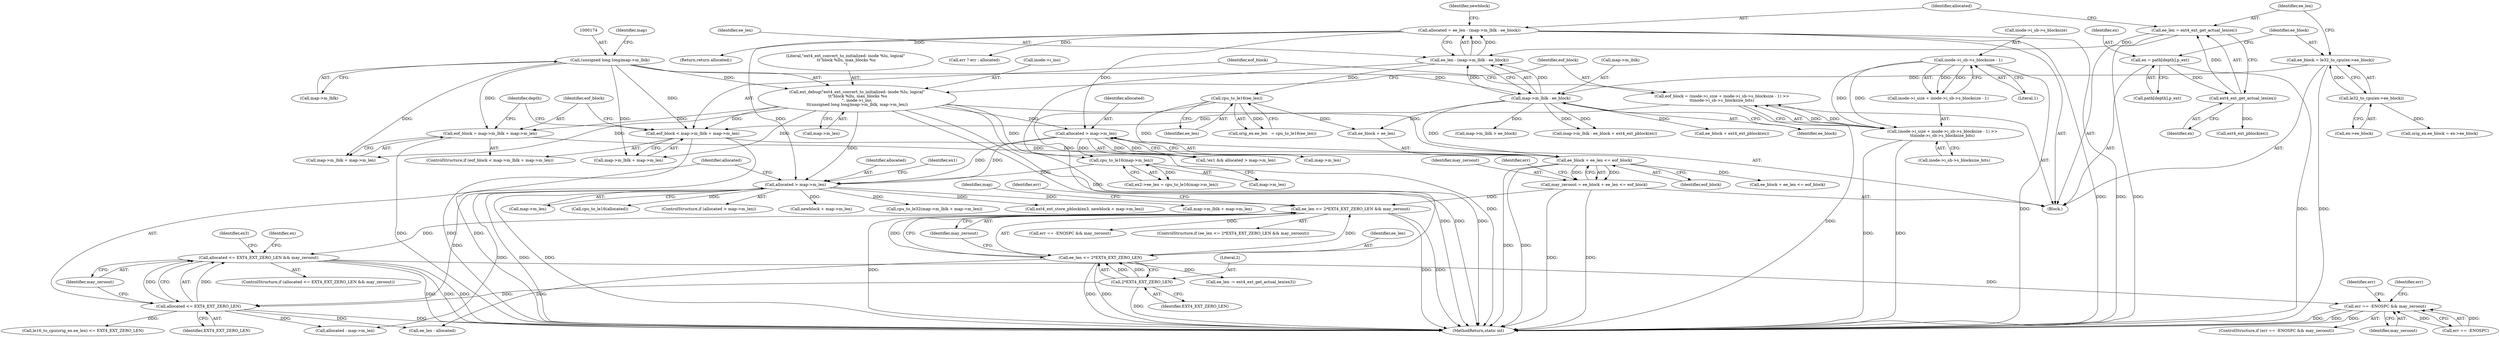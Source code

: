 digraph "1_linux_667eff35a1f56fa74ce98a0c7c29a40adc1ba4e3@API" {
"1000402" [label="(Call,allocated <= EXT4_EXT_ZERO_LEN && may_zeroout)"];
"1000403" [label="(Call,allocated <= EXT4_EXT_ZERO_LEN)"];
"1000394" [label="(Call,allocated > map->m_len)"];
"1000247" [label="(Call,allocated = ee_len - (map->m_lblk - ee_block))"];
"1000249" [label="(Call,ee_len - (map->m_lblk - ee_block))"];
"1000243" [label="(Call,ee_len = ext4_ext_get_actual_len(ex))"];
"1000245" [label="(Call,ext4_ext_get_actual_len(ex))"];
"1000230" [label="(Call,ex = path[depth].p_ext)"];
"1000251" [label="(Call,map->m_lblk - ee_block)"];
"1000173" [label="(Call,(unsigned long long)map->m_lblk)"];
"1000237" [label="(Call,ee_block = le32_to_cpu(ex->ee_block))"];
"1000239" [label="(Call,le32_to_cpu(ex->ee_block))"];
"1000380" [label="(Call,allocated > map->m_len)"];
"1000168" [label="(Call,ext_debug(\"ext4_ext_convert_to_initialized: inode %lu, logical\"\n \t\t\"block %llu, max_blocks %u\n\", inode->i_ino,\n\t\t(unsigned long long)map->m_lblk, map->m_len))"];
"1000389" [label="(Call,cpu_to_le16(map->m_len))"];
"1000309" [label="(Call,2*EXT4_EXT_ZERO_LEN)"];
"1000306" [label="(Call,ee_len <= 2*EXT4_EXT_ZERO_LEN && may_zeroout)"];
"1000307" [label="(Call,ee_len <= 2*EXT4_EXT_ZERO_LEN)"];
"1000280" [label="(Call,cpu_to_le16(ee_len))"];
"1000287" [label="(Call,may_zeroout = ee_block + ee_len <= eof_block)"];
"1000289" [label="(Call,ee_block + ee_len <= eof_block)"];
"1000210" [label="(Call,eof_block = map->m_lblk + map->m_len)"];
"1000201" [label="(Call,eof_block < map->m_lblk + map->m_len)"];
"1000181" [label="(Call,eof_block = (inode->i_size + inode->i_sb->s_blocksize - 1) >>\n\t\tinode->i_sb->s_blocksize_bits)"];
"1000183" [label="(Call,(inode->i_size + inode->i_sb->s_blocksize - 1) >>\n\t\tinode->i_sb->s_blocksize_bits)"];
"1000188" [label="(Call,inode->i_sb->s_blocksize - 1)"];
"1000618" [label="(Call,err == -ENOSPC && may_zeroout)"];
"1000618" [label="(Call,err == -ENOSPC && may_zeroout)"];
"1000281" [label="(Identifier,ee_len)"];
"1000410" [label="(Identifier,ex)"];
"1000312" [label="(Identifier,may_zeroout)"];
"1000188" [label="(Call,inode->i_sb->s_blocksize - 1)"];
"1000240" [label="(Call,ex->ee_block)"];
"1000393" [label="(ControlStructure,if (allocated > map->m_len))"];
"1000183" [label="(Call,(inode->i_size + inode->i_sb->s_blocksize - 1) >>\n\t\tinode->i_sb->s_blocksize_bits)"];
"1000381" [label="(Identifier,allocated)"];
"1000262" [label="(Call,ee_block + ext4_ext_pblock(ex))"];
"1000310" [label="(Literal,2)"];
"1000194" [label="(Literal,1)"];
"1000257" [label="(Identifier,newblock)"];
"1000231" [label="(Identifier,ex)"];
"1000681" [label="(Call,ee_block + ee_len <= eof_block)"];
"1000309" [label="(Call,2*EXT4_EXT_ZERO_LEN)"];
"1000202" [label="(Identifier,eof_block)"];
"1000287" [label="(Call,may_zeroout = ee_block + ee_len <= eof_block)"];
"1000290" [label="(Call,ee_block + ee_len)"];
"1000311" [label="(Identifier,EXT4_EXT_ZERO_LEN)"];
"1000211" [label="(Identifier,eof_block)"];
"1000619" [label="(Call,err == -ENOSPC)"];
"1000592" [label="(Call,newblock + map->m_len)"];
"1000230" [label="(Call,ex = path[depth].p_ext)"];
"1000250" [label="(Identifier,ee_len)"];
"1000406" [label="(Identifier,may_zeroout)"];
"1000232" [label="(Call,path[depth].p_ext)"];
"1000280" [label="(Call,cpu_to_le16(ee_len))"];
"1000293" [label="(Identifier,eof_block)"];
"1000258" [label="(Call,map->m_lblk - ee_block + ext4_ext_pblock(ex))"];
"1000390" [label="(Call,map->m_len)"];
"1000582" [label="(Call,cpu_to_le32(map->m_lblk + map->m_len))"];
"1000269" [label="(Call,orig_ex.ee_block = ex->ee_block)"];
"1000239" [label="(Call,le32_to_cpu(ex->ee_block))"];
"1000590" [label="(Call,ext4_ext_store_pblock(ex3, newblock + map->m_len))"];
"1000377" [label="(Call,!ex1 && allocated > map->m_len)"];
"1000255" [label="(Identifier,ee_block)"];
"1000404" [label="(Identifier,allocated)"];
"1000200" [label="(ControlStructure,if (eof_block < map->m_lblk + map->m_len))"];
"1000382" [label="(Call,map->m_len)"];
"1000246" [label="(Identifier,ex)"];
"1000380" [label="(Call,allocated > map->m_len)"];
"1000348" [label="(Return,return allocated;)"];
"1000289" [label="(Call,ee_block + ee_len <= eof_block)"];
"1000181" [label="(Call,eof_block = (inode->i_size + inode->i_sb->s_blocksize - 1) >>\n\t\tinode->i_sb->s_blocksize_bits)"];
"1000249" [label="(Call,ee_len - (map->m_lblk - ee_block))"];
"1000276" [label="(Call,orig_ex.ee_len   = cpu_to_le16(ee_len))"];
"1000748" [label="(Call,le16_to_cpu(orig_ex.ee_len) <= EXT4_EXT_ZERO_LEN)"];
"1000308" [label="(Identifier,ee_len)"];
"1000395" [label="(Identifier,allocated)"];
"1000394" [label="(Call,allocated > map->m_len)"];
"1000243" [label="(Call,ee_len = ext4_ext_get_actual_len(ex))"];
"1000920" [label="(Call,err == -ENOSPC && may_zeroout)"];
"1000288" [label="(Identifier,may_zeroout)"];
"1000244" [label="(Identifier,ee_len)"];
"1000401" [label="(ControlStructure,if (allocated <= EXT4_EXT_ZERO_LEN && may_zeroout))"];
"1000168" [label="(Call,ext_debug(\"ext4_ext_convert_to_initialized: inode %lu, logical\"\n \t\t\"block %llu, max_blocks %u\n\", inode->i_ino,\n\t\t(unsigned long long)map->m_lblk, map->m_len))"];
"1000306" [label="(Call,ee_len <= 2*EXT4_EXT_ZERO_LEN && may_zeroout)"];
"1000402" [label="(Call,allocated <= EXT4_EXT_ZERO_LEN && may_zeroout)"];
"1000583" [label="(Call,map->m_lblk + map->m_len)"];
"1000238" [label="(Identifier,ee_block)"];
"1000248" [label="(Identifier,allocated)"];
"1000170" [label="(Call,inode->i_ino)"];
"1000617" [label="(ControlStructure,if (err == -ENOSPC && may_zeroout))"];
"1000353" [label="(Identifier,map)"];
"1000178" [label="(Call,map->m_len)"];
"1000295" [label="(Identifier,err)"];
"1000251" [label="(Call,map->m_lblk - ee_block)"];
"1000169" [label="(Literal,\"ext4_ext_convert_to_initialized: inode %lu, logical\"\n \t\t\"block %llu, max_blocks %u\n\")"];
"1000203" [label="(Call,map->m_lblk + map->m_len)"];
"1000210" [label="(Call,eof_block = map->m_lblk + map->m_len)"];
"1000264" [label="(Call,ext4_ext_pblock(ex))"];
"1001006" [label="(MethodReturn,static int)"];
"1000396" [label="(Call,map->m_len)"];
"1000602" [label="(Call,allocated - map->m_len)"];
"1000305" [label="(ControlStructure,if (ee_len <= 2*EXT4_EXT_ZERO_LEN && may_zeroout))"];
"1000201" [label="(Call,eof_block < map->m_lblk + map->m_len)"];
"1000307" [label="(Call,ee_len <= 2*EXT4_EXT_ZERO_LEN)"];
"1000972" [label="(Call,err ? err : allocated)"];
"1000220" [label="(Identifier,depth)"];
"1000245" [label="(Call,ext4_ext_get_actual_len(ex))"];
"1000626" [label="(Identifier,err)"];
"1000136" [label="(Block,)"];
"1000623" [label="(Identifier,may_zeroout)"];
"1000385" [label="(Call,ex2->ee_len = cpu_to_le16(map->m_len))"];
"1000252" [label="(Call,map->m_lblk)"];
"1000575" [label="(Identifier,ex3)"];
"1000212" [label="(Call,map->m_lblk + map->m_len)"];
"1000184" [label="(Call,inode->i_size + inode->i_sb->s_blocksize - 1)"];
"1000403" [label="(Call,allocated <= EXT4_EXT_ZERO_LEN)"];
"1000420" [label="(Call,ee_len - allocated)"];
"1000315" [label="(Identifier,err)"];
"1000800" [label="(Identifier,ex1)"];
"1000237" [label="(Call,ee_block = le32_to_cpu(ex->ee_block))"];
"1000669" [label="(Call,ee_len -= ext4_ext_get_actual_len(ex3))"];
"1000189" [label="(Call,inode->i_sb->s_blocksize)"];
"1000663" [label="(Identifier,err)"];
"1000195" [label="(Call,inode->i_sb->s_blocksize_bits)"];
"1000405" [label="(Identifier,EXT4_EXT_ZERO_LEN)"];
"1000247" [label="(Call,allocated = ee_len - (map->m_lblk - ee_block))"];
"1000173" [label="(Call,(unsigned long long)map->m_lblk)"];
"1000182" [label="(Identifier,eof_block)"];
"1000179" [label="(Identifier,map)"];
"1000175" [label="(Call,map->m_lblk)"];
"1000839" [label="(Call,cpu_to_le16(allocated))"];
"1000389" [label="(Call,cpu_to_le16(map->m_len))"];
"1000351" [label="(Call,map->m_lblk > ee_block)"];
"1000402" -> "1000401"  [label="AST: "];
"1000402" -> "1000403"  [label="CFG: "];
"1000402" -> "1000406"  [label="CFG: "];
"1000403" -> "1000402"  [label="AST: "];
"1000406" -> "1000402"  [label="AST: "];
"1000410" -> "1000402"  [label="CFG: "];
"1000575" -> "1000402"  [label="CFG: "];
"1000402" -> "1001006"  [label="DDG: "];
"1000402" -> "1001006"  [label="DDG: "];
"1000402" -> "1001006"  [label="DDG: "];
"1000403" -> "1000402"  [label="DDG: "];
"1000403" -> "1000402"  [label="DDG: "];
"1000306" -> "1000402"  [label="DDG: "];
"1000402" -> "1000618"  [label="DDG: "];
"1000403" -> "1000405"  [label="CFG: "];
"1000404" -> "1000403"  [label="AST: "];
"1000405" -> "1000403"  [label="AST: "];
"1000406" -> "1000403"  [label="CFG: "];
"1000403" -> "1001006"  [label="DDG: "];
"1000394" -> "1000403"  [label="DDG: "];
"1000309" -> "1000403"  [label="DDG: "];
"1000403" -> "1000420"  [label="DDG: "];
"1000403" -> "1000602"  [label="DDG: "];
"1000403" -> "1000748"  [label="DDG: "];
"1000394" -> "1000393"  [label="AST: "];
"1000394" -> "1000396"  [label="CFG: "];
"1000395" -> "1000394"  [label="AST: "];
"1000396" -> "1000394"  [label="AST: "];
"1000404" -> "1000394"  [label="CFG: "];
"1000800" -> "1000394"  [label="CFG: "];
"1000394" -> "1001006"  [label="DDG: "];
"1000394" -> "1001006"  [label="DDG: "];
"1000247" -> "1000394"  [label="DDG: "];
"1000380" -> "1000394"  [label="DDG: "];
"1000380" -> "1000394"  [label="DDG: "];
"1000389" -> "1000394"  [label="DDG: "];
"1000168" -> "1000394"  [label="DDG: "];
"1000394" -> "1000582"  [label="DDG: "];
"1000394" -> "1000583"  [label="DDG: "];
"1000394" -> "1000590"  [label="DDG: "];
"1000394" -> "1000592"  [label="DDG: "];
"1000394" -> "1000602"  [label="DDG: "];
"1000394" -> "1000839"  [label="DDG: "];
"1000247" -> "1000136"  [label="AST: "];
"1000247" -> "1000249"  [label="CFG: "];
"1000248" -> "1000247"  [label="AST: "];
"1000249" -> "1000247"  [label="AST: "];
"1000257" -> "1000247"  [label="CFG: "];
"1000247" -> "1001006"  [label="DDG: "];
"1000247" -> "1001006"  [label="DDG: "];
"1000249" -> "1000247"  [label="DDG: "];
"1000249" -> "1000247"  [label="DDG: "];
"1000247" -> "1000348"  [label="DDG: "];
"1000247" -> "1000380"  [label="DDG: "];
"1000247" -> "1000972"  [label="DDG: "];
"1000249" -> "1000251"  [label="CFG: "];
"1000250" -> "1000249"  [label="AST: "];
"1000251" -> "1000249"  [label="AST: "];
"1000249" -> "1001006"  [label="DDG: "];
"1000243" -> "1000249"  [label="DDG: "];
"1000251" -> "1000249"  [label="DDG: "];
"1000251" -> "1000249"  [label="DDG: "];
"1000249" -> "1000280"  [label="DDG: "];
"1000243" -> "1000136"  [label="AST: "];
"1000243" -> "1000245"  [label="CFG: "];
"1000244" -> "1000243"  [label="AST: "];
"1000245" -> "1000243"  [label="AST: "];
"1000248" -> "1000243"  [label="CFG: "];
"1000243" -> "1001006"  [label="DDG: "];
"1000245" -> "1000243"  [label="DDG: "];
"1000245" -> "1000246"  [label="CFG: "];
"1000246" -> "1000245"  [label="AST: "];
"1000230" -> "1000245"  [label="DDG: "];
"1000245" -> "1000264"  [label="DDG: "];
"1000230" -> "1000136"  [label="AST: "];
"1000230" -> "1000232"  [label="CFG: "];
"1000231" -> "1000230"  [label="AST: "];
"1000232" -> "1000230"  [label="AST: "];
"1000238" -> "1000230"  [label="CFG: "];
"1000230" -> "1001006"  [label="DDG: "];
"1000251" -> "1000255"  [label="CFG: "];
"1000252" -> "1000251"  [label="AST: "];
"1000255" -> "1000251"  [label="AST: "];
"1000173" -> "1000251"  [label="DDG: "];
"1000237" -> "1000251"  [label="DDG: "];
"1000251" -> "1000258"  [label="DDG: "];
"1000251" -> "1000258"  [label="DDG: "];
"1000251" -> "1000262"  [label="DDG: "];
"1000251" -> "1000289"  [label="DDG: "];
"1000251" -> "1000290"  [label="DDG: "];
"1000251" -> "1000351"  [label="DDG: "];
"1000173" -> "1000168"  [label="AST: "];
"1000173" -> "1000175"  [label="CFG: "];
"1000174" -> "1000173"  [label="AST: "];
"1000175" -> "1000173"  [label="AST: "];
"1000179" -> "1000173"  [label="CFG: "];
"1000173" -> "1000168"  [label="DDG: "];
"1000173" -> "1000201"  [label="DDG: "];
"1000173" -> "1000203"  [label="DDG: "];
"1000173" -> "1000210"  [label="DDG: "];
"1000173" -> "1000212"  [label="DDG: "];
"1000237" -> "1000136"  [label="AST: "];
"1000237" -> "1000239"  [label="CFG: "];
"1000238" -> "1000237"  [label="AST: "];
"1000239" -> "1000237"  [label="AST: "];
"1000244" -> "1000237"  [label="CFG: "];
"1000237" -> "1001006"  [label="DDG: "];
"1000239" -> "1000237"  [label="DDG: "];
"1000239" -> "1000240"  [label="CFG: "];
"1000240" -> "1000239"  [label="AST: "];
"1000239" -> "1000269"  [label="DDG: "];
"1000380" -> "1000377"  [label="AST: "];
"1000380" -> "1000382"  [label="CFG: "];
"1000381" -> "1000380"  [label="AST: "];
"1000382" -> "1000380"  [label="AST: "];
"1000377" -> "1000380"  [label="CFG: "];
"1000380" -> "1000377"  [label="DDG: "];
"1000380" -> "1000377"  [label="DDG: "];
"1000168" -> "1000380"  [label="DDG: "];
"1000380" -> "1000389"  [label="DDG: "];
"1000168" -> "1000136"  [label="AST: "];
"1000168" -> "1000178"  [label="CFG: "];
"1000169" -> "1000168"  [label="AST: "];
"1000170" -> "1000168"  [label="AST: "];
"1000178" -> "1000168"  [label="AST: "];
"1000182" -> "1000168"  [label="CFG: "];
"1000168" -> "1001006"  [label="DDG: "];
"1000168" -> "1001006"  [label="DDG: "];
"1000168" -> "1001006"  [label="DDG: "];
"1000168" -> "1000201"  [label="DDG: "];
"1000168" -> "1000203"  [label="DDG: "];
"1000168" -> "1000210"  [label="DDG: "];
"1000168" -> "1000212"  [label="DDG: "];
"1000168" -> "1000389"  [label="DDG: "];
"1000389" -> "1000385"  [label="AST: "];
"1000389" -> "1000390"  [label="CFG: "];
"1000390" -> "1000389"  [label="AST: "];
"1000385" -> "1000389"  [label="CFG: "];
"1000389" -> "1000385"  [label="DDG: "];
"1000309" -> "1000307"  [label="AST: "];
"1000309" -> "1000311"  [label="CFG: "];
"1000310" -> "1000309"  [label="AST: "];
"1000311" -> "1000309"  [label="AST: "];
"1000307" -> "1000309"  [label="CFG: "];
"1000309" -> "1001006"  [label="DDG: "];
"1000309" -> "1000307"  [label="DDG: "];
"1000309" -> "1000307"  [label="DDG: "];
"1000306" -> "1000305"  [label="AST: "];
"1000306" -> "1000307"  [label="CFG: "];
"1000306" -> "1000312"  [label="CFG: "];
"1000307" -> "1000306"  [label="AST: "];
"1000312" -> "1000306"  [label="AST: "];
"1000315" -> "1000306"  [label="CFG: "];
"1000353" -> "1000306"  [label="CFG: "];
"1000306" -> "1001006"  [label="DDG: "];
"1000306" -> "1001006"  [label="DDG: "];
"1000306" -> "1001006"  [label="DDG: "];
"1000307" -> "1000306"  [label="DDG: "];
"1000307" -> "1000306"  [label="DDG: "];
"1000287" -> "1000306"  [label="DDG: "];
"1000306" -> "1000920"  [label="DDG: "];
"1000308" -> "1000307"  [label="AST: "];
"1000312" -> "1000307"  [label="CFG: "];
"1000307" -> "1001006"  [label="DDG: "];
"1000307" -> "1001006"  [label="DDG: "];
"1000280" -> "1000307"  [label="DDG: "];
"1000307" -> "1000420"  [label="DDG: "];
"1000307" -> "1000669"  [label="DDG: "];
"1000280" -> "1000276"  [label="AST: "];
"1000280" -> "1000281"  [label="CFG: "];
"1000281" -> "1000280"  [label="AST: "];
"1000276" -> "1000280"  [label="CFG: "];
"1000280" -> "1000276"  [label="DDG: "];
"1000280" -> "1000289"  [label="DDG: "];
"1000280" -> "1000290"  [label="DDG: "];
"1000287" -> "1000136"  [label="AST: "];
"1000287" -> "1000289"  [label="CFG: "];
"1000288" -> "1000287"  [label="AST: "];
"1000289" -> "1000287"  [label="AST: "];
"1000295" -> "1000287"  [label="CFG: "];
"1000287" -> "1001006"  [label="DDG: "];
"1000287" -> "1001006"  [label="DDG: "];
"1000289" -> "1000287"  [label="DDG: "];
"1000289" -> "1000287"  [label="DDG: "];
"1000289" -> "1000293"  [label="CFG: "];
"1000290" -> "1000289"  [label="AST: "];
"1000293" -> "1000289"  [label="AST: "];
"1000289" -> "1001006"  [label="DDG: "];
"1000289" -> "1001006"  [label="DDG: "];
"1000210" -> "1000289"  [label="DDG: "];
"1000201" -> "1000289"  [label="DDG: "];
"1000289" -> "1000681"  [label="DDG: "];
"1000210" -> "1000200"  [label="AST: "];
"1000210" -> "1000212"  [label="CFG: "];
"1000211" -> "1000210"  [label="AST: "];
"1000212" -> "1000210"  [label="AST: "];
"1000220" -> "1000210"  [label="CFG: "];
"1000210" -> "1001006"  [label="DDG: "];
"1000201" -> "1000200"  [label="AST: "];
"1000201" -> "1000203"  [label="CFG: "];
"1000202" -> "1000201"  [label="AST: "];
"1000203" -> "1000201"  [label="AST: "];
"1000211" -> "1000201"  [label="CFG: "];
"1000220" -> "1000201"  [label="CFG: "];
"1000201" -> "1001006"  [label="DDG: "];
"1000201" -> "1001006"  [label="DDG: "];
"1000181" -> "1000201"  [label="DDG: "];
"1000181" -> "1000136"  [label="AST: "];
"1000181" -> "1000183"  [label="CFG: "];
"1000182" -> "1000181"  [label="AST: "];
"1000183" -> "1000181"  [label="AST: "];
"1000202" -> "1000181"  [label="CFG: "];
"1000181" -> "1001006"  [label="DDG: "];
"1000183" -> "1000181"  [label="DDG: "];
"1000183" -> "1000181"  [label="DDG: "];
"1000183" -> "1000195"  [label="CFG: "];
"1000184" -> "1000183"  [label="AST: "];
"1000195" -> "1000183"  [label="AST: "];
"1000183" -> "1001006"  [label="DDG: "];
"1000183" -> "1001006"  [label="DDG: "];
"1000188" -> "1000183"  [label="DDG: "];
"1000188" -> "1000183"  [label="DDG: "];
"1000188" -> "1000184"  [label="AST: "];
"1000188" -> "1000194"  [label="CFG: "];
"1000189" -> "1000188"  [label="AST: "];
"1000194" -> "1000188"  [label="AST: "];
"1000184" -> "1000188"  [label="CFG: "];
"1000188" -> "1001006"  [label="DDG: "];
"1000188" -> "1000184"  [label="DDG: "];
"1000188" -> "1000184"  [label="DDG: "];
"1000618" -> "1000617"  [label="AST: "];
"1000618" -> "1000619"  [label="CFG: "];
"1000618" -> "1000623"  [label="CFG: "];
"1000619" -> "1000618"  [label="AST: "];
"1000623" -> "1000618"  [label="AST: "];
"1000626" -> "1000618"  [label="CFG: "];
"1000663" -> "1000618"  [label="CFG: "];
"1000618" -> "1001006"  [label="DDG: "];
"1000618" -> "1001006"  [label="DDG: "];
"1000618" -> "1001006"  [label="DDG: "];
"1000619" -> "1000618"  [label="DDG: "];
"1000619" -> "1000618"  [label="DDG: "];
}

